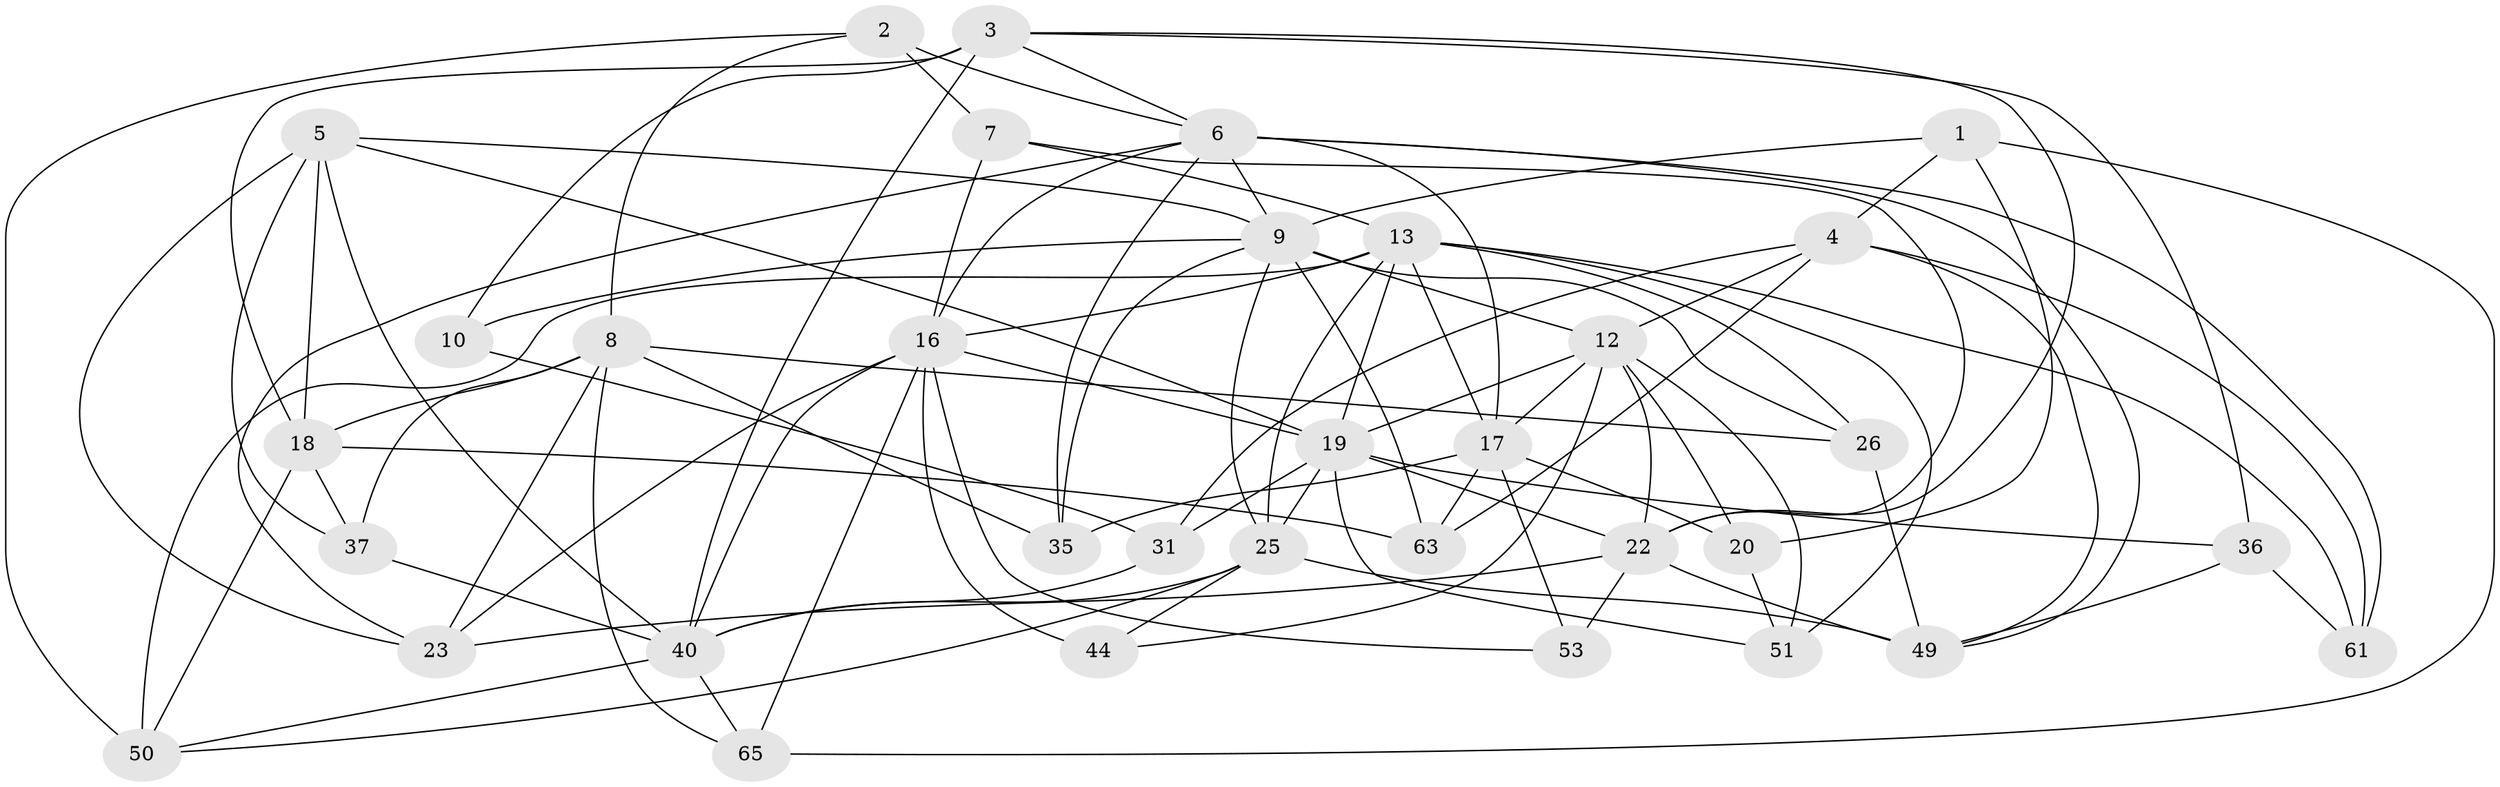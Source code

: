 // original degree distribution, {4: 1.0}
// Generated by graph-tools (version 1.1) at 2025/16/03/09/25 04:16:43]
// undirected, 34 vertices, 95 edges
graph export_dot {
graph [start="1"]
  node [color=gray90,style=filled];
  1;
  2;
  3 [super="+32"];
  4 [super="+34"];
  5 [super="+24"];
  6 [super="+57+11"];
  7;
  8 [super="+14+15"];
  9 [super="+29+45"];
  10;
  12 [super="+58+55"];
  13 [super="+66+28+64"];
  16 [super="+39+47+41"];
  17 [super="+21+38"];
  18 [super="+59"];
  19 [super="+52+43"];
  20;
  22 [super="+46"];
  23 [super="+56"];
  25 [super="+30+33"];
  26;
  31;
  35;
  36;
  37;
  40 [super="+42"];
  44;
  49 [super="+62"];
  50 [super="+60"];
  51;
  53;
  61;
  63;
  65;
  1 -- 65;
  1 -- 20;
  1 -- 9;
  1 -- 4;
  2 -- 7;
  2 -- 50;
  2 -- 8;
  2 -- 6;
  3 -- 10;
  3 -- 40;
  3 -- 6;
  3 -- 18;
  3 -- 36;
  3 -- 22;
  4 -- 63;
  4 -- 61;
  4 -- 12;
  4 -- 31;
  4 -- 49;
  5 -- 9;
  5 -- 18;
  5 -- 19;
  5 -- 40;
  5 -- 37;
  5 -- 23;
  6 -- 61;
  6 -- 9;
  6 -- 16;
  6 -- 17 [weight=2];
  6 -- 35;
  6 -- 23;
  6 -- 49;
  7 -- 22;
  7 -- 16;
  7 -- 13;
  8 -- 26;
  8 -- 35;
  8 -- 65;
  8 -- 23 [weight=2];
  8 -- 18;
  8 -- 37;
  9 -- 25;
  9 -- 10 [weight=2];
  9 -- 35;
  9 -- 26;
  9 -- 63;
  9 -- 12;
  10 -- 31;
  12 -- 20;
  12 -- 51;
  12 -- 44;
  12 -- 22;
  12 -- 19;
  12 -- 17;
  13 -- 51;
  13 -- 19;
  13 -- 50 [weight=2];
  13 -- 17;
  13 -- 61;
  13 -- 26;
  13 -- 16;
  13 -- 25;
  16 -- 40;
  16 -- 65;
  16 -- 44 [weight=2];
  16 -- 23;
  16 -- 19;
  16 -- 53;
  17 -- 35;
  17 -- 20;
  17 -- 63;
  17 -- 53;
  18 -- 37;
  18 -- 63;
  18 -- 50;
  19 -- 51;
  19 -- 36;
  19 -- 25 [weight=2];
  19 -- 22;
  19 -- 31;
  20 -- 51;
  22 -- 49;
  22 -- 53 [weight=2];
  22 -- 23;
  25 -- 40;
  25 -- 44;
  25 -- 50;
  25 -- 49;
  26 -- 49;
  31 -- 40;
  36 -- 49;
  36 -- 61;
  37 -- 40;
  40 -- 65;
  40 -- 50;
}
